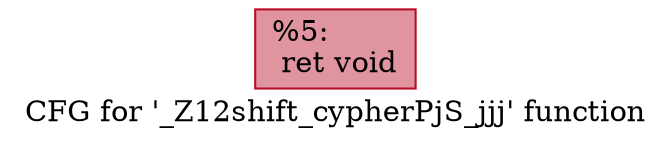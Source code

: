 digraph "CFG for '_Z12shift_cypherPjS_jjj' function" {
	label="CFG for '_Z12shift_cypherPjS_jjj' function";

	Node0x5ba19b0 [shape=record,color="#b70d28ff", style=filled, fillcolor="#b70d2870",label="{%5:\l  ret void\l}"];
}
